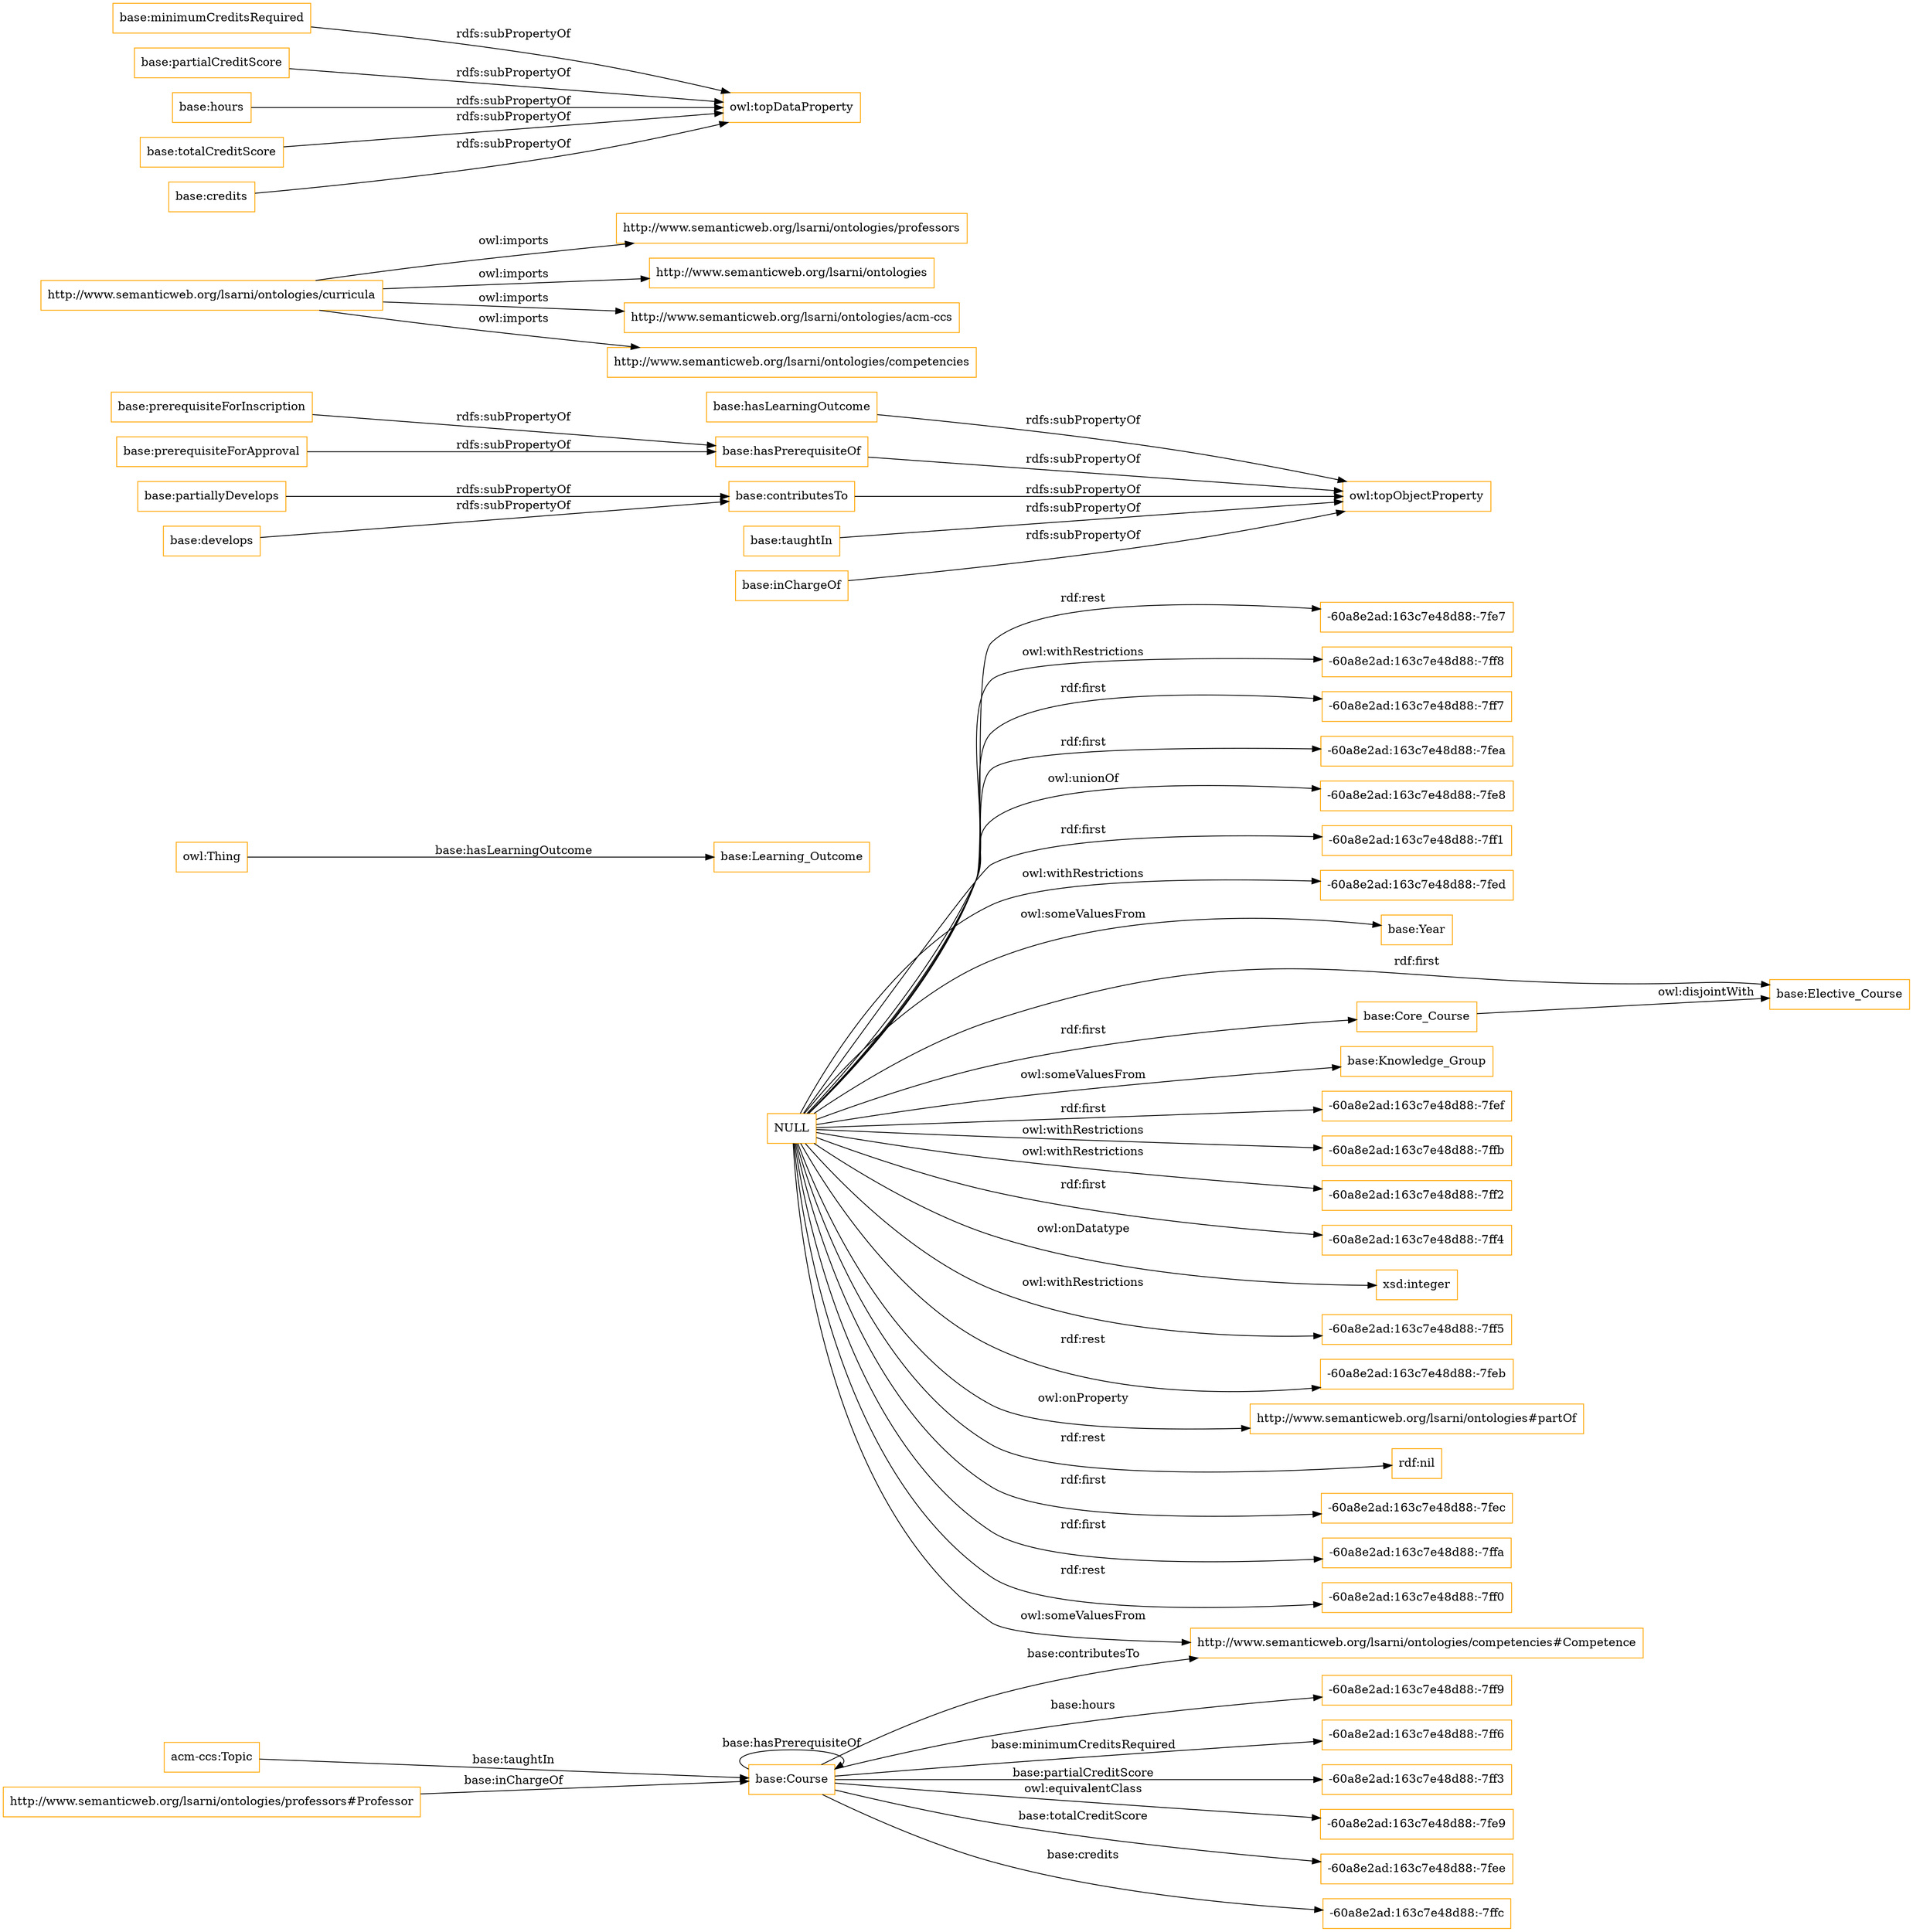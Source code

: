 digraph ar2dtool_diagram { 
rankdir=LR;
size="1501"
node [shape = rectangle, color="orange"]; "base:Year" "base:Elective_Course" "base:Core_Course" "base:Course" "base:Learning_Outcome" "base:Knowledge_Group" "-60a8e2ad:163c7e48d88:-7fe9" ; /*classes style*/
	"NULL" -> "-60a8e2ad:163c7e48d88:-7fef" [ label = "rdf:first" ];
	"NULL" -> "-60a8e2ad:163c7e48d88:-7ffb" [ label = "owl:withRestrictions" ];
	"NULL" -> "-60a8e2ad:163c7e48d88:-7ff2" [ label = "owl:withRestrictions" ];
	"NULL" -> "-60a8e2ad:163c7e48d88:-7ff4" [ label = "rdf:first" ];
	"NULL" -> "base:Year" [ label = "owl:someValuesFrom" ];
	"NULL" -> "base:Core_Course" [ label = "rdf:first" ];
	"NULL" -> "xsd:integer" [ label = "owl:onDatatype" ];
	"NULL" -> "http://www.semanticweb.org/lsarni/ontologies/competencies#Competence" [ label = "owl:someValuesFrom" ];
	"NULL" -> "-60a8e2ad:163c7e48d88:-7ff5" [ label = "owl:withRestrictions" ];
	"NULL" -> "-60a8e2ad:163c7e48d88:-7feb" [ label = "rdf:rest" ];
	"NULL" -> "http://www.semanticweb.org/lsarni/ontologies#partOf" [ label = "owl:onProperty" ];
	"NULL" -> "rdf:nil" [ label = "rdf:rest" ];
	"NULL" -> "-60a8e2ad:163c7e48d88:-7fec" [ label = "rdf:first" ];
	"NULL" -> "-60a8e2ad:163c7e48d88:-7ffa" [ label = "rdf:first" ];
	"NULL" -> "base:Elective_Course" [ label = "rdf:first" ];
	"NULL" -> "-60a8e2ad:163c7e48d88:-7ff0" [ label = "rdf:rest" ];
	"NULL" -> "-60a8e2ad:163c7e48d88:-7fe7" [ label = "rdf:rest" ];
	"NULL" -> "-60a8e2ad:163c7e48d88:-7ff8" [ label = "owl:withRestrictions" ];
	"NULL" -> "-60a8e2ad:163c7e48d88:-7ff7" [ label = "rdf:first" ];
	"NULL" -> "-60a8e2ad:163c7e48d88:-7fea" [ label = "rdf:first" ];
	"NULL" -> "-60a8e2ad:163c7e48d88:-7fe8" [ label = "owl:unionOf" ];
	"NULL" -> "base:Knowledge_Group" [ label = "owl:someValuesFrom" ];
	"NULL" -> "-60a8e2ad:163c7e48d88:-7ff1" [ label = "rdf:first" ];
	"NULL" -> "-60a8e2ad:163c7e48d88:-7fed" [ label = "owl:withRestrictions" ];
	"base:hasLearningOutcome" -> "owl:topObjectProperty" [ label = "rdfs:subPropertyOf" ];
	"base:hasPrerequisiteOf" -> "owl:topObjectProperty" [ label = "rdfs:subPropertyOf" ];
	"http://www.semanticweb.org/lsarni/ontologies/curricula" -> "http://www.semanticweb.org/lsarni/ontologies/professors" [ label = "owl:imports" ];
	"http://www.semanticweb.org/lsarni/ontologies/curricula" -> "http://www.semanticweb.org/lsarni/ontologies" [ label = "owl:imports" ];
	"http://www.semanticweb.org/lsarni/ontologies/curricula" -> "http://www.semanticweb.org/lsarni/ontologies/acm-ccs" [ label = "owl:imports" ];
	"http://www.semanticweb.org/lsarni/ontologies/curricula" -> "http://www.semanticweb.org/lsarni/ontologies/competencies" [ label = "owl:imports" ];
	"base:prerequisiteForInscription" -> "base:hasPrerequisiteOf" [ label = "rdfs:subPropertyOf" ];
	"base:minimumCreditsRequired" -> "owl:topDataProperty" [ label = "rdfs:subPropertyOf" ];
	"base:partialCreditScore" -> "owl:topDataProperty" [ label = "rdfs:subPropertyOf" ];
	"base:partiallyDevelops" -> "base:contributesTo" [ label = "rdfs:subPropertyOf" ];
	"base:prerequisiteForApproval" -> "base:hasPrerequisiteOf" [ label = "rdfs:subPropertyOf" ];
	"base:contributesTo" -> "owl:topObjectProperty" [ label = "rdfs:subPropertyOf" ];
	"base:taughtIn" -> "owl:topObjectProperty" [ label = "rdfs:subPropertyOf" ];
	"base:hours" -> "owl:topDataProperty" [ label = "rdfs:subPropertyOf" ];
	"base:Core_Course" -> "base:Elective_Course" [ label = "owl:disjointWith" ];
	"base:totalCreditScore" -> "owl:topDataProperty" [ label = "rdfs:subPropertyOf" ];
	"base:Course" -> "-60a8e2ad:163c7e48d88:-7fe9" [ label = "owl:equivalentClass" ];
	"base:develops" -> "base:contributesTo" [ label = "rdfs:subPropertyOf" ];
	"base:credits" -> "owl:topDataProperty" [ label = "rdfs:subPropertyOf" ];
	"base:inChargeOf" -> "owl:topObjectProperty" [ label = "rdfs:subPropertyOf" ];
	"owl:Thing" -> "base:Learning_Outcome" [ label = "base:hasLearningOutcome" ];
	"base:Course" -> "http://www.semanticweb.org/lsarni/ontologies/competencies#Competence" [ label = "base:contributesTo" ];
	"base:Course" -> "-60a8e2ad:163c7e48d88:-7fee" [ label = "base:totalCreditScore" ];
	"base:Course" -> "-60a8e2ad:163c7e48d88:-7ffc" [ label = "base:credits" ];
	"base:Course" -> "-60a8e2ad:163c7e48d88:-7ff9" [ label = "base:hours" ];
	"base:Course" -> "-60a8e2ad:163c7e48d88:-7ff6" [ label = "base:minimumCreditsRequired" ];
	"base:Course" -> "base:Course" [ label = "base:hasPrerequisiteOf" ];
	"acm-ccs:Topic" -> "base:Course" [ label = "base:taughtIn" ];
	"base:Course" -> "-60a8e2ad:163c7e48d88:-7ff3" [ label = "base:partialCreditScore" ];
	"http://www.semanticweb.org/lsarni/ontologies/professors#Professor" -> "base:Course" [ label = "base:inChargeOf" ];

}
